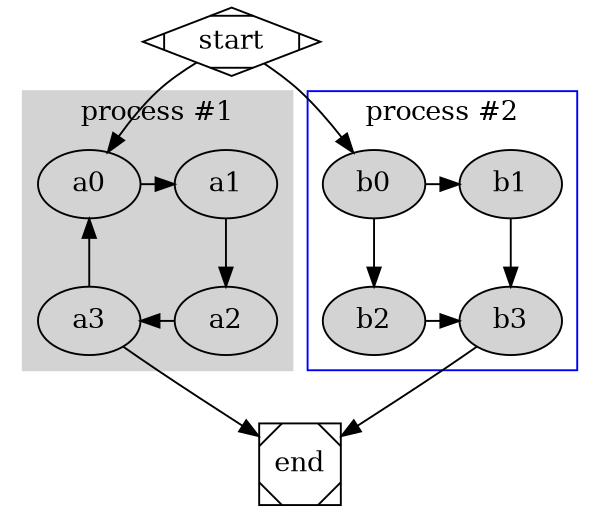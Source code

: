 digraph G {
    size = "4,4";
    subgraph cluster_0 {
        {rank=same; a0, a1}
        {rank=same; a2, a3}
        style=filled;
        color=lightgrey;
        node [style=filled,color=white];
        a0 -> a1 -> a2 -> a3;
        label = "process #1";
}
 
subgraph cluster_1 {
    node [style=filled];
    {rank=same; b0, b1}
    {rank=same; b2, b3}
    //b0 -> b1 -> b2 -> b3;
    b0 -> b1;
    b0 -> b2;
    b1 -> b3;
    b2 -> b3; 
    //b0 -> b3;
    label = "process #2";
    color=blue
}

start -> a0;
start -> b0;
//a1 -> b3;
//b2 -> a3;
a3 -> a0;
a3 -> end;
b3 -> end;
 
start [shape=Mdiamond];
end [shape=Msquare];
}